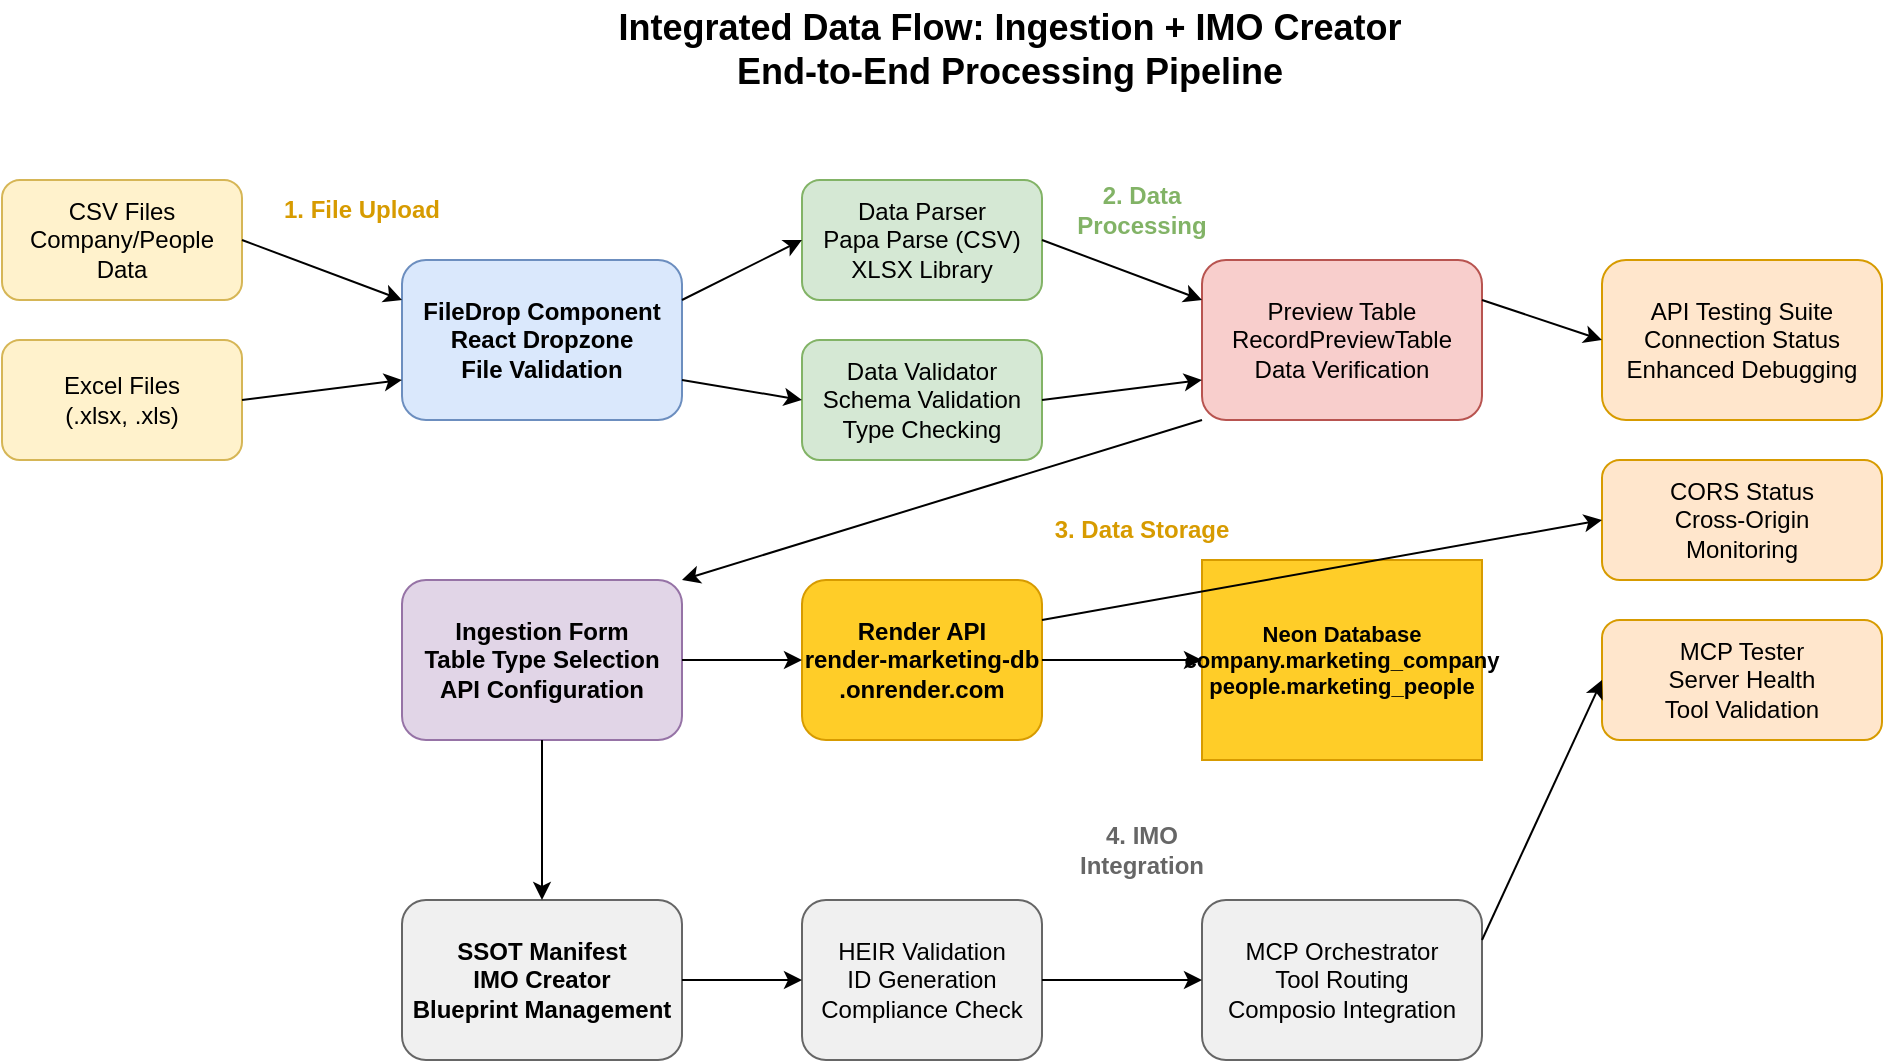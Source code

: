 <?xml version="1.0" encoding="UTF-8"?>
<mxfile version="24.7.7">
  <diagram name="Data Flow Integration" id="data-flow">
    <mxGraphModel dx="1422" dy="786" grid="1" gridSize="10" guides="1" tooltips="1" connect="1" arrows="1" fold="1" page="1" pageScale="1" pageWidth="1169" pageHeight="827" math="0" shadow="0">
      <root>
        <mxCell id="0" />
        <mxCell id="1" parent="0" />

        <!-- Title -->
        <mxCell id="title" value="Integrated Data Flow: Ingestion + IMO Creator&#xa;End-to-End Processing Pipeline" style="text;html=1;strokeColor=none;fillColor=none;align=center;verticalAlign=middle;whiteSpace=wrap;rounded=0;fontSize=18;fontStyle=1" vertex="1" parent="1">
          <mxGeometry x="284" y="30" width="600" height="50" as="geometry" />
        </mxCell>

        <!-- Data Sources -->
        <mxCell id="csv-files" value="CSV Files&#xa;Company/People Data" style="rounded=1;whiteSpace=wrap;html=1;fillColor=#fff2cc;strokeColor=#d6b656;fontSize=12" vertex="1" parent="1">
          <mxGeometry x="80" y="120" width="120" height="60" as="geometry" />
        </mxCell>

        <mxCell id="excel-files" value="Excel Files&#xa;(.xlsx, .xls)" style="rounded=1;whiteSpace=wrap;html=1;fillColor=#fff2cc;strokeColor=#d6b656;fontSize=12" vertex="1" parent="1">
          <mxGeometry x="80" y="200" width="120" height="60" as="geometry" />
        </mxCell>

        <!-- Upload Component -->
        <mxCell id="file-drop" value="FileDrop Component&#xa;React Dropzone&#xa;File Validation" style="rounded=1;whiteSpace=wrap;html=1;fillColor=#dae8fc;strokeColor=#6c8ebf;fontSize=12;fontStyle=1" vertex="1" parent="1">
          <mxGeometry x="280" y="160" width="140" height="80" as="geometry" />
        </mxCell>

        <!-- Data Processing -->
        <mxCell id="parser" value="Data Parser&#xa;Papa Parse (CSV)&#xa;XLSX Library" style="rounded=1;whiteSpace=wrap;html=1;fillColor=#d5e8d4;strokeColor=#82b366;fontSize=12" vertex="1" parent="1">
          <mxGeometry x="480" y="120" width="120" height="60" as="geometry" />
        </mxCell>

        <mxCell id="validator" value="Data Validator&#xa;Schema Validation&#xa;Type Checking" style="rounded=1;whiteSpace=wrap;html=1;fillColor=#d5e8d4;strokeColor=#82b366;fontSize=12" vertex="1" parent="1">
          <mxGeometry x="480" y="200" width="120" height="60" as="geometry" />
        </mxCell>

        <!-- Preview -->
        <mxCell id="preview" value="Preview Table&#xa;RecordPreviewTable&#xa;Data Verification" style="rounded=1;whiteSpace=wrap;html=1;fillColor=#f8cecc;strokeColor=#b85450;fontSize=12" vertex="1" parent="1">
          <mxGeometry x="680" y="160" width="140" height="80" as="geometry" />
        </mxCell>

        <!-- Data Storage -->
        <mxCell id="ingestion-form" value="Ingestion Form&#xa;Table Type Selection&#xa;API Configuration" style="rounded=1;whiteSpace=wrap;html=1;fillColor=#e1d5e7;strokeColor=#9673a6;fontSize=12;fontStyle=1" vertex="1" parent="1">
          <mxGeometry x="280" y="320" width="140" height="80" as="geometry" />
        </mxCell>

        <mxCell id="neon-api" value="Render API&#xa;render-marketing-db&#xa;.onrender.com" style="rounded=1;whiteSpace=wrap;html=1;fillColor=#ffcd28;strokeColor=#d79b00;fontSize=12;fontStyle=1" vertex="1" parent="1">
          <mxGeometry x="480" y="320" width="120" height="80" as="geometry" />
        </mxCell>

        <mxCell id="neon-db" value="Neon Database&#xa;company.marketing_company&#xa;people.marketing_people" style="cylinder;whiteSpace=wrap;html=1;boundedLbl=1;backgroundOutline=1;fillColor=#ffcd28;strokeColor=#d79b00;fontSize=11;fontStyle=1" vertex="1" parent="1">
          <mxGeometry x="680" y="310" width="140" height="100" as="geometry" />
        </mxCell>

        <!-- IMO Creator Integration -->
        <mxCell id="imo-ssot" value="SSOT Manifest&#xa;IMO Creator&#xa;Blueprint Management" style="rounded=1;whiteSpace=wrap;html=1;fillColor=#f0f0f0;strokeColor=#666666;fontSize=12;fontStyle=1" vertex="1" parent="1">
          <mxGeometry x="280" y="480" width="140" height="80" as="geometry" />
        </mxCell>

        <mxCell id="heir-check" value="HEIR Validation&#xa;ID Generation&#xa;Compliance Check" style="rounded=1;whiteSpace=wrap;html=1;fillColor=#f0f0f0;strokeColor=#666666;fontSize=12" vertex="1" parent="1">
          <mxGeometry x="480" y="480" width="120" height="80" as="geometry" />
        </mxCell>

        <mxCell id="mcp-orchestrator" value="MCP Orchestrator&#xa;Tool Routing&#xa;Composio Integration" style="rounded=1;whiteSpace=wrap;html=1;fillColor=#f0f0f0;strokeColor=#666666;fontSize=12" vertex="1" parent="1">
          <mxGeometry x="680" y="480" width="140" height="80" as="geometry" />
        </mxCell>

        <!-- API Testing -->
        <mxCell id="api-tester" value="API Testing Suite&#xa;Connection Status&#xa;Enhanced Debugging" style="rounded=1;whiteSpace=wrap;html=1;fillColor=#ffe6cc;strokeColor=#d79b00;fontSize=12" vertex="1" parent="1">
          <mxGeometry x="880" y="160" width="140" height="80" as="geometry" />
        </mxCell>

        <mxCell id="cors-status" value="CORS Status&#xa;Cross-Origin&#xa;Monitoring" style="rounded=1;whiteSpace=wrap;html=1;fillColor=#ffe6cc;strokeColor=#d79b00;fontSize=12" vertex="1" parent="1">
          <mxGeometry x="880" y="260" width="140" height="60" as="geometry" />
        </mxCell>

        <mxCell id="mcp-tester" value="MCP Tester&#xa;Server Health&#xa;Tool Validation" style="rounded=1;whiteSpace=wrap;html=1;fillColor=#ffe6cc;strokeColor=#d79b00;fontSize=12" vertex="1" parent="1">
          <mxGeometry x="880" y="340" width="140" height="60" as="geometry" />
        </mxCell>

        <!-- Flow Arrows -->
        <!-- File Sources to FileDrop -->
        <mxCell id="csv-to-drop" value="" style="endArrow=classic;html=1;rounded=0;exitX=1;exitY=0.5;exitDx=0;exitDy=0;entryX=0;entryY=0.25;entryDx=0;entryDy=0;" edge="1" parent="1" source="csv-files" target="file-drop">
          <mxGeometry width="50" height="50" relative="1" as="geometry">
            <mxPoint x="430" y="300" as="sourcePoint" />
            <mxPoint x="480" y="250" as="targetPoint" />
          </mxGeometry>
        </mxCell>

        <mxCell id="excel-to-drop" value="" style="endArrow=classic;html=1;rounded=0;exitX=1;exitY=0.5;exitDx=0;exitDy=0;entryX=0;entryY=0.75;entryDx=0;entryDy=0;" edge="1" parent="1" source="excel-files" target="file-drop">
          <mxGeometry width="50" height="50" relative="1" as="geometry">
            <mxPoint x="210" y="160" as="sourcePoint" />
            <mxPoint x="290" y="180" as="targetPoint" />
          </mxGeometry>
        </mxCell>

        <!-- FileDrop to Processing -->
        <mxCell id="drop-to-parser" value="" style="endArrow=classic;html=1;rounded=0;exitX=1;exitY=0.25;exitDx=0;exitDy=0;entryX=0;entryY=0.5;entryDx=0;entryDy=0;" edge="1" parent="1" source="file-drop" target="parser">
          <mxGeometry width="50" height="50" relative="1" as="geometry">
            <mxPoint x="210" y="240" as="sourcePoint" />
            <mxPoint x="290" y="220" as="targetPoint" />
          </mxGeometry>
        </mxCell>

        <mxCell id="drop-to-validator" value="" style="endArrow=classic;html=1;rounded=0;exitX=1;exitY=0.75;exitDx=0;exitDy=0;entryX=0;entryY=0.5;entryDx=0;entryDy=0;" edge="1" parent="1" source="file-drop" target="validator">
          <mxGeometry width="50" height="50" relative="1" as="geometry">
            <mxPoint x="430" y="190" as="sourcePoint" />
            <mxPoint x="490" y="160" as="targetPoint" />
          </mxGeometry>
        </mxCell>

        <!-- Processing to Preview -->
        <mxCell id="parser-to-preview" value="" style="endArrow=classic;html=1;rounded=0;exitX=1;exitY=0.5;exitDx=0;exitDy=0;entryX=0;entryY=0.25;entryDx=0;entryDy=0;" edge="1" parent="1" source="parser" target="preview">
          <mxGeometry width="50" height="50" relative="1" as="geometry">
            <mxPoint x="430" y="200" as="sourcePoint" />
            <mxPoint x="490" y="240" as="targetPoint" />
          </mxGeometry>
        </mxCell>

        <mxCell id="validator-to-preview" value="" style="endArrow=classic;html=1;rounded=0;exitX=1;exitY=0.5;exitDx=0;exitDy=0;entryX=0;entryY=0.75;entryDx=0;entryDy=0;" edge="1" parent="1" source="validator" target="preview">
          <mxGeometry width="50" height="50" relative="1" as="geometry">
            <mxPoint x="610" y="160" as="sourcePoint" />
            <mxPoint x="690" y="180" as="targetPoint" />
          </mxGeometry>
        </mxCell>

        <!-- Preview to Storage Path -->
        <mxCell id="preview-to-form" value="" style="endArrow=classic;html=1;rounded=0;exitX=0;exitY=1;exitDx=0;exitDy=0;entryX=1;entryY=0;entryDx=0;entryDy=0;" edge="1" parent="1" source="preview" target="ingestion-form">
          <mxGeometry width="50" height="50" relative="1" as="geometry">
            <mxPoint x="610" y="240" as="sourcePoint" />
            <mxPoint x="690" y="220" as="targetPoint" />
          </mxGeometry>
        </mxCell>

        <!-- Ingestion Form to API -->
        <mxCell id="form-to-api" value="" style="endArrow=classic;html=1;rounded=0;exitX=1;exitY=0.5;exitDx=0;exitDy=0;entryX=0;entryY=0.5;entryDx=0;entryDy=0;" edge="1" parent="1" source="ingestion-form" target="neon-api">
          <mxGeometry width="50" height="50" relative="1" as="geometry">
            <mxPoint x="690" y="250" as="sourcePoint" />
            <mxPoint x="430" y="330" as="targetPoint" />
          </mxGeometry>
        </mxCell>

        <!-- API to Database -->
        <mxCell id="api-to-db" value="" style="endArrow=classic;html=1;rounded=0;exitX=1;exitY=0.5;exitDx=0;exitDy=0;entryX=0;entryY=0.5;entryDx=0;entryDy=0;" edge="1" parent="1" source="neon-api" target="neon-db">
          <mxGeometry width="50" height="50" relative="1" as="geometry">
            <mxPoint x="430" y="370" as="sourcePoint" />
            <mxPoint x="490" y="370" as="targetPoint" />
          </mxGeometry>
        </mxCell>

        <!-- IMO Creator Flow -->
        <mxCell id="form-to-ssot" value="" style="endArrow=classic;html=1;rounded=0;exitX=0.5;exitY=1;exitDx=0;exitDy=0;entryX=0.5;entryY=0;entryDx=0;entryDy=0;" edge="1" parent="1" source="ingestion-form" target="imo-ssot">
          <mxGeometry width="50" height="50" relative="1" as="geometry">
            <mxPoint x="430" y="370" as="sourcePoint" />
            <mxPoint x="490" y="370" as="targetPoint" />
          </mxGeometry>
        </mxCell>

        <mxCell id="ssot-to-heir" value="" style="endArrow=classic;html=1;rounded=0;exitX=1;exitY=0.5;exitDx=0;exitDy=0;entryX=0;entryY=0.5;entryDx=0;entryDy=0;" edge="1" parent="1" source="imo-ssot" target="heir-check">
          <mxGeometry width="50" height="50" relative="1" as="geometry">
            <mxPoint x="360" y="410" as="sourcePoint" />
            <mxPoint x="360" y="490" as="targetPoint" />
          </mxGeometry>
        </mxCell>

        <mxCell id="heir-to-mcp" value="" style="endArrow=classic;html=1;rounded=0;exitX=1;exitY=0.5;exitDx=0;exitDy=0;entryX=0;entryY=0.5;entryDx=0;entryDy=0;" edge="1" parent="1" source="heir-check" target="mcp-orchestrator">
          <mxGeometry width="50" height="50" relative="1" as="geometry">
            <mxPoint x="430" y="530" as="sourcePoint" />
            <mxPoint x="490" y="530" as="targetPoint" />
          </mxGeometry>
        </mxCell>

        <!-- Testing Components -->
        <mxCell id="preview-to-tester" value="" style="endArrow=classic;html=1;rounded=0;exitX=1;exitY=0.25;exitDx=0;exitDy=0;entryX=0;entryY=0.5;entryDx=0;entryDy=0;" edge="1" parent="1" source="preview" target="api-tester">
          <mxGeometry width="50" height="50" relative="1" as="geometry">
            <mxPoint x="690" y="250" as="sourcePoint" />
            <mxPoint x="430" y="330" as="targetPoint" />
          </mxGeometry>
        </mxCell>

        <mxCell id="api-to-cors" value="" style="endArrow=classic;html=1;rounded=0;exitX=1;exitY=0.25;exitDx=0;exitDy=0;entryX=0;entryY=0.5;entryDx=0;entryDy=0;" edge="1" parent="1" source="neon-api" target="cors-status">
          <mxGeometry width="50" height="50" relative="1" as="geometry">
            <mxPoint x="830" y="180" as="sourcePoint" />
            <mxPoint x="890" y="200" as="targetPoint" />
          </mxGeometry>
        </mxCell>

        <mxCell id="mcp-to-tester" value="" style="endArrow=classic;html=1;rounded=0;exitX=1;exitY=0.25;exitDx=0;exitDy=0;entryX=0;entryY=0.5;entryDx=0;entryDy=0;" edge="1" parent="1" source="mcp-orchestrator" target="mcp-tester">
          <mxGeometry width="50" height="50" relative="1" as="geometry">
            <mxPoint x="610" y="340" as="sourcePoint" />
            <mxPoint x="890" y="300" as="targetPoint" />
          </mxGeometry>
        </mxCell>

        <!-- Process Labels -->
        <mxCell id="process1" value="1. File Upload" style="text;html=1;strokeColor=none;fillColor=none;align=center;verticalAlign=middle;whiteSpace=wrap;rounded=0;fontSize=12;fontStyle=1;fontColor=#d79b00" vertex="1" parent="1">
          <mxGeometry x="220" y="120" width="80" height="30" as="geometry" />
        </mxCell>

        <mxCell id="process2" value="2. Data Processing" style="text;html=1;strokeColor=none;fillColor=none;align=center;verticalAlign=middle;whiteSpace=wrap;rounded=0;fontSize=12;fontStyle=1;fontColor=#82b366" vertex="1" parent="1">
          <mxGeometry x="600" y="120" width="100" height="30" as="geometry" />
        </mxCell>

        <mxCell id="process3" value="3. Data Storage" style="text;html=1;strokeColor=none;fillColor=none;align=center;verticalAlign=middle;whiteSpace=wrap;rounded=0;fontSize=12;fontStyle=1;fontColor=#d79b00" vertex="1" parent="1">
          <mxGeometry x="600" y="280" width="100" height="30" as="geometry" />
        </mxCell>

        <mxCell id="process4" value="4. IMO Integration" style="text;html=1;strokeColor=none;fillColor=none;align=center;verticalAlign=middle;whiteSpace=wrap;rounded=0;fontSize=12;fontStyle=1;fontColor=#666666" vertex="1" parent="1">
          <mxGeometry x="600" y="440" width="100" height="30" as="geometry" />
        </mxCell>

        <mxCell id="process5" value="5. Testing & Monitoring" style="text;html=1;strokeColor=none;fillColor=none;align=center;verticalAlign=middle;whiteSpace=wrap;rounded=0;fontSize=12;fontStyle=1;fontColor=#d79b00" vertex="1" parent="1">
          <mxGeometry x="1020" y="240" width="120" height="30" as="geometry" />
        </mxCell>

      </root>
    </mxGraphModel>
  </diagram>
</mxfile>